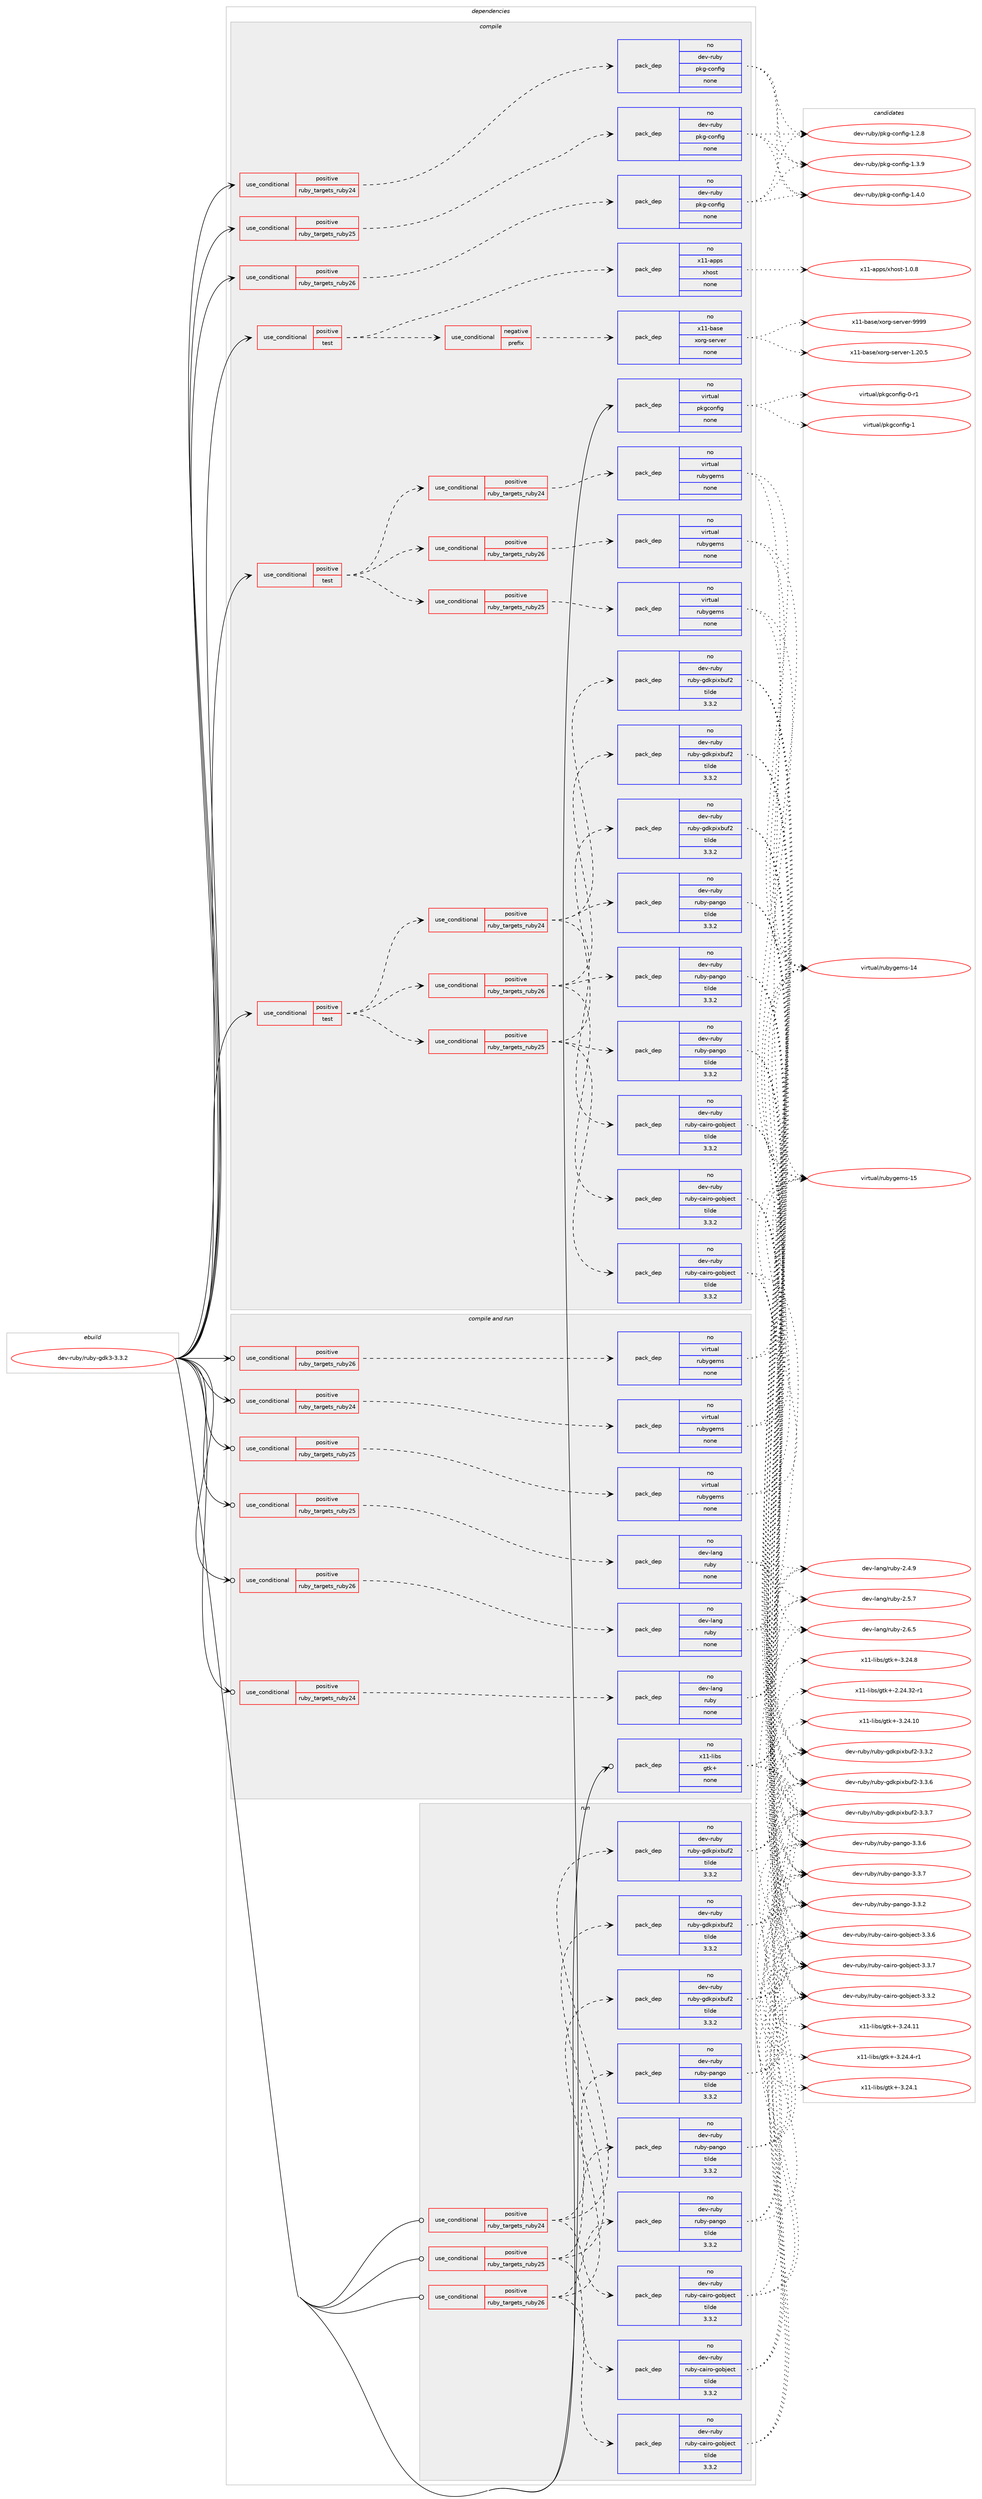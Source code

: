 digraph prolog {

# *************
# Graph options
# *************

newrank=true;
concentrate=true;
compound=true;
graph [rankdir=LR,fontname=Helvetica,fontsize=10,ranksep=1.5];#, ranksep=2.5, nodesep=0.2];
edge  [arrowhead=vee];
node  [fontname=Helvetica,fontsize=10];

# **********
# The ebuild
# **********

subgraph cluster_leftcol {
color=gray;
rank=same;
label=<<i>ebuild</i>>;
id [label="dev-ruby/ruby-gdk3-3.3.2", color=red, width=4, href="../dev-ruby/ruby-gdk3-3.3.2.svg"];
}

# ****************
# The dependencies
# ****************

subgraph cluster_midcol {
color=gray;
label=<<i>dependencies</i>>;
subgraph cluster_compile {
fillcolor="#eeeeee";
style=filled;
label=<<i>compile</i>>;
subgraph cond174916 {
dependency709889 [label=<<TABLE BORDER="0" CELLBORDER="1" CELLSPACING="0" CELLPADDING="4"><TR><TD ROWSPAN="3" CELLPADDING="10">use_conditional</TD></TR><TR><TD>positive</TD></TR><TR><TD>ruby_targets_ruby24</TD></TR></TABLE>>, shape=none, color=red];
subgraph pack522943 {
dependency709890 [label=<<TABLE BORDER="0" CELLBORDER="1" CELLSPACING="0" CELLPADDING="4" WIDTH="220"><TR><TD ROWSPAN="6" CELLPADDING="30">pack_dep</TD></TR><TR><TD WIDTH="110">no</TD></TR><TR><TD>dev-ruby</TD></TR><TR><TD>pkg-config</TD></TR><TR><TD>none</TD></TR><TR><TD></TD></TR></TABLE>>, shape=none, color=blue];
}
dependency709889:e -> dependency709890:w [weight=20,style="dashed",arrowhead="vee"];
}
id:e -> dependency709889:w [weight=20,style="solid",arrowhead="vee"];
subgraph cond174917 {
dependency709891 [label=<<TABLE BORDER="0" CELLBORDER="1" CELLSPACING="0" CELLPADDING="4"><TR><TD ROWSPAN="3" CELLPADDING="10">use_conditional</TD></TR><TR><TD>positive</TD></TR><TR><TD>ruby_targets_ruby25</TD></TR></TABLE>>, shape=none, color=red];
subgraph pack522944 {
dependency709892 [label=<<TABLE BORDER="0" CELLBORDER="1" CELLSPACING="0" CELLPADDING="4" WIDTH="220"><TR><TD ROWSPAN="6" CELLPADDING="30">pack_dep</TD></TR><TR><TD WIDTH="110">no</TD></TR><TR><TD>dev-ruby</TD></TR><TR><TD>pkg-config</TD></TR><TR><TD>none</TD></TR><TR><TD></TD></TR></TABLE>>, shape=none, color=blue];
}
dependency709891:e -> dependency709892:w [weight=20,style="dashed",arrowhead="vee"];
}
id:e -> dependency709891:w [weight=20,style="solid",arrowhead="vee"];
subgraph cond174918 {
dependency709893 [label=<<TABLE BORDER="0" CELLBORDER="1" CELLSPACING="0" CELLPADDING="4"><TR><TD ROWSPAN="3" CELLPADDING="10">use_conditional</TD></TR><TR><TD>positive</TD></TR><TR><TD>ruby_targets_ruby26</TD></TR></TABLE>>, shape=none, color=red];
subgraph pack522945 {
dependency709894 [label=<<TABLE BORDER="0" CELLBORDER="1" CELLSPACING="0" CELLPADDING="4" WIDTH="220"><TR><TD ROWSPAN="6" CELLPADDING="30">pack_dep</TD></TR><TR><TD WIDTH="110">no</TD></TR><TR><TD>dev-ruby</TD></TR><TR><TD>pkg-config</TD></TR><TR><TD>none</TD></TR><TR><TD></TD></TR></TABLE>>, shape=none, color=blue];
}
dependency709893:e -> dependency709894:w [weight=20,style="dashed",arrowhead="vee"];
}
id:e -> dependency709893:w [weight=20,style="solid",arrowhead="vee"];
subgraph cond174919 {
dependency709895 [label=<<TABLE BORDER="0" CELLBORDER="1" CELLSPACING="0" CELLPADDING="4"><TR><TD ROWSPAN="3" CELLPADDING="10">use_conditional</TD></TR><TR><TD>positive</TD></TR><TR><TD>test</TD></TR></TABLE>>, shape=none, color=red];
subgraph cond174920 {
dependency709896 [label=<<TABLE BORDER="0" CELLBORDER="1" CELLSPACING="0" CELLPADDING="4"><TR><TD ROWSPAN="3" CELLPADDING="10">use_conditional</TD></TR><TR><TD>negative</TD></TR><TR><TD>prefix</TD></TR></TABLE>>, shape=none, color=red];
subgraph pack522946 {
dependency709897 [label=<<TABLE BORDER="0" CELLBORDER="1" CELLSPACING="0" CELLPADDING="4" WIDTH="220"><TR><TD ROWSPAN="6" CELLPADDING="30">pack_dep</TD></TR><TR><TD WIDTH="110">no</TD></TR><TR><TD>x11-base</TD></TR><TR><TD>xorg-server</TD></TR><TR><TD>none</TD></TR><TR><TD></TD></TR></TABLE>>, shape=none, color=blue];
}
dependency709896:e -> dependency709897:w [weight=20,style="dashed",arrowhead="vee"];
}
dependency709895:e -> dependency709896:w [weight=20,style="dashed",arrowhead="vee"];
subgraph pack522947 {
dependency709898 [label=<<TABLE BORDER="0" CELLBORDER="1" CELLSPACING="0" CELLPADDING="4" WIDTH="220"><TR><TD ROWSPAN="6" CELLPADDING="30">pack_dep</TD></TR><TR><TD WIDTH="110">no</TD></TR><TR><TD>x11-apps</TD></TR><TR><TD>xhost</TD></TR><TR><TD>none</TD></TR><TR><TD></TD></TR></TABLE>>, shape=none, color=blue];
}
dependency709895:e -> dependency709898:w [weight=20,style="dashed",arrowhead="vee"];
}
id:e -> dependency709895:w [weight=20,style="solid",arrowhead="vee"];
subgraph cond174921 {
dependency709899 [label=<<TABLE BORDER="0" CELLBORDER="1" CELLSPACING="0" CELLPADDING="4"><TR><TD ROWSPAN="3" CELLPADDING="10">use_conditional</TD></TR><TR><TD>positive</TD></TR><TR><TD>test</TD></TR></TABLE>>, shape=none, color=red];
subgraph cond174922 {
dependency709900 [label=<<TABLE BORDER="0" CELLBORDER="1" CELLSPACING="0" CELLPADDING="4"><TR><TD ROWSPAN="3" CELLPADDING="10">use_conditional</TD></TR><TR><TD>positive</TD></TR><TR><TD>ruby_targets_ruby24</TD></TR></TABLE>>, shape=none, color=red];
subgraph pack522948 {
dependency709901 [label=<<TABLE BORDER="0" CELLBORDER="1" CELLSPACING="0" CELLPADDING="4" WIDTH="220"><TR><TD ROWSPAN="6" CELLPADDING="30">pack_dep</TD></TR><TR><TD WIDTH="110">no</TD></TR><TR><TD>dev-ruby</TD></TR><TR><TD>ruby-gdkpixbuf2</TD></TR><TR><TD>tilde</TD></TR><TR><TD>3.3.2</TD></TR></TABLE>>, shape=none, color=blue];
}
dependency709900:e -> dependency709901:w [weight=20,style="dashed",arrowhead="vee"];
subgraph pack522949 {
dependency709902 [label=<<TABLE BORDER="0" CELLBORDER="1" CELLSPACING="0" CELLPADDING="4" WIDTH="220"><TR><TD ROWSPAN="6" CELLPADDING="30">pack_dep</TD></TR><TR><TD WIDTH="110">no</TD></TR><TR><TD>dev-ruby</TD></TR><TR><TD>ruby-cairo-gobject</TD></TR><TR><TD>tilde</TD></TR><TR><TD>3.3.2</TD></TR></TABLE>>, shape=none, color=blue];
}
dependency709900:e -> dependency709902:w [weight=20,style="dashed",arrowhead="vee"];
subgraph pack522950 {
dependency709903 [label=<<TABLE BORDER="0" CELLBORDER="1" CELLSPACING="0" CELLPADDING="4" WIDTH="220"><TR><TD ROWSPAN="6" CELLPADDING="30">pack_dep</TD></TR><TR><TD WIDTH="110">no</TD></TR><TR><TD>dev-ruby</TD></TR><TR><TD>ruby-pango</TD></TR><TR><TD>tilde</TD></TR><TR><TD>3.3.2</TD></TR></TABLE>>, shape=none, color=blue];
}
dependency709900:e -> dependency709903:w [weight=20,style="dashed",arrowhead="vee"];
}
dependency709899:e -> dependency709900:w [weight=20,style="dashed",arrowhead="vee"];
subgraph cond174923 {
dependency709904 [label=<<TABLE BORDER="0" CELLBORDER="1" CELLSPACING="0" CELLPADDING="4"><TR><TD ROWSPAN="3" CELLPADDING="10">use_conditional</TD></TR><TR><TD>positive</TD></TR><TR><TD>ruby_targets_ruby25</TD></TR></TABLE>>, shape=none, color=red];
subgraph pack522951 {
dependency709905 [label=<<TABLE BORDER="0" CELLBORDER="1" CELLSPACING="0" CELLPADDING="4" WIDTH="220"><TR><TD ROWSPAN="6" CELLPADDING="30">pack_dep</TD></TR><TR><TD WIDTH="110">no</TD></TR><TR><TD>dev-ruby</TD></TR><TR><TD>ruby-gdkpixbuf2</TD></TR><TR><TD>tilde</TD></TR><TR><TD>3.3.2</TD></TR></TABLE>>, shape=none, color=blue];
}
dependency709904:e -> dependency709905:w [weight=20,style="dashed",arrowhead="vee"];
subgraph pack522952 {
dependency709906 [label=<<TABLE BORDER="0" CELLBORDER="1" CELLSPACING="0" CELLPADDING="4" WIDTH="220"><TR><TD ROWSPAN="6" CELLPADDING="30">pack_dep</TD></TR><TR><TD WIDTH="110">no</TD></TR><TR><TD>dev-ruby</TD></TR><TR><TD>ruby-cairo-gobject</TD></TR><TR><TD>tilde</TD></TR><TR><TD>3.3.2</TD></TR></TABLE>>, shape=none, color=blue];
}
dependency709904:e -> dependency709906:w [weight=20,style="dashed",arrowhead="vee"];
subgraph pack522953 {
dependency709907 [label=<<TABLE BORDER="0" CELLBORDER="1" CELLSPACING="0" CELLPADDING="4" WIDTH="220"><TR><TD ROWSPAN="6" CELLPADDING="30">pack_dep</TD></TR><TR><TD WIDTH="110">no</TD></TR><TR><TD>dev-ruby</TD></TR><TR><TD>ruby-pango</TD></TR><TR><TD>tilde</TD></TR><TR><TD>3.3.2</TD></TR></TABLE>>, shape=none, color=blue];
}
dependency709904:e -> dependency709907:w [weight=20,style="dashed",arrowhead="vee"];
}
dependency709899:e -> dependency709904:w [weight=20,style="dashed",arrowhead="vee"];
subgraph cond174924 {
dependency709908 [label=<<TABLE BORDER="0" CELLBORDER="1" CELLSPACING="0" CELLPADDING="4"><TR><TD ROWSPAN="3" CELLPADDING="10">use_conditional</TD></TR><TR><TD>positive</TD></TR><TR><TD>ruby_targets_ruby26</TD></TR></TABLE>>, shape=none, color=red];
subgraph pack522954 {
dependency709909 [label=<<TABLE BORDER="0" CELLBORDER="1" CELLSPACING="0" CELLPADDING="4" WIDTH="220"><TR><TD ROWSPAN="6" CELLPADDING="30">pack_dep</TD></TR><TR><TD WIDTH="110">no</TD></TR><TR><TD>dev-ruby</TD></TR><TR><TD>ruby-gdkpixbuf2</TD></TR><TR><TD>tilde</TD></TR><TR><TD>3.3.2</TD></TR></TABLE>>, shape=none, color=blue];
}
dependency709908:e -> dependency709909:w [weight=20,style="dashed",arrowhead="vee"];
subgraph pack522955 {
dependency709910 [label=<<TABLE BORDER="0" CELLBORDER="1" CELLSPACING="0" CELLPADDING="4" WIDTH="220"><TR><TD ROWSPAN="6" CELLPADDING="30">pack_dep</TD></TR><TR><TD WIDTH="110">no</TD></TR><TR><TD>dev-ruby</TD></TR><TR><TD>ruby-cairo-gobject</TD></TR><TR><TD>tilde</TD></TR><TR><TD>3.3.2</TD></TR></TABLE>>, shape=none, color=blue];
}
dependency709908:e -> dependency709910:w [weight=20,style="dashed",arrowhead="vee"];
subgraph pack522956 {
dependency709911 [label=<<TABLE BORDER="0" CELLBORDER="1" CELLSPACING="0" CELLPADDING="4" WIDTH="220"><TR><TD ROWSPAN="6" CELLPADDING="30">pack_dep</TD></TR><TR><TD WIDTH="110">no</TD></TR><TR><TD>dev-ruby</TD></TR><TR><TD>ruby-pango</TD></TR><TR><TD>tilde</TD></TR><TR><TD>3.3.2</TD></TR></TABLE>>, shape=none, color=blue];
}
dependency709908:e -> dependency709911:w [weight=20,style="dashed",arrowhead="vee"];
}
dependency709899:e -> dependency709908:w [weight=20,style="dashed",arrowhead="vee"];
}
id:e -> dependency709899:w [weight=20,style="solid",arrowhead="vee"];
subgraph cond174925 {
dependency709912 [label=<<TABLE BORDER="0" CELLBORDER="1" CELLSPACING="0" CELLPADDING="4"><TR><TD ROWSPAN="3" CELLPADDING="10">use_conditional</TD></TR><TR><TD>positive</TD></TR><TR><TD>test</TD></TR></TABLE>>, shape=none, color=red];
subgraph cond174926 {
dependency709913 [label=<<TABLE BORDER="0" CELLBORDER="1" CELLSPACING="0" CELLPADDING="4"><TR><TD ROWSPAN="3" CELLPADDING="10">use_conditional</TD></TR><TR><TD>positive</TD></TR><TR><TD>ruby_targets_ruby24</TD></TR></TABLE>>, shape=none, color=red];
subgraph pack522957 {
dependency709914 [label=<<TABLE BORDER="0" CELLBORDER="1" CELLSPACING="0" CELLPADDING="4" WIDTH="220"><TR><TD ROWSPAN="6" CELLPADDING="30">pack_dep</TD></TR><TR><TD WIDTH="110">no</TD></TR><TR><TD>virtual</TD></TR><TR><TD>rubygems</TD></TR><TR><TD>none</TD></TR><TR><TD></TD></TR></TABLE>>, shape=none, color=blue];
}
dependency709913:e -> dependency709914:w [weight=20,style="dashed",arrowhead="vee"];
}
dependency709912:e -> dependency709913:w [weight=20,style="dashed",arrowhead="vee"];
subgraph cond174927 {
dependency709915 [label=<<TABLE BORDER="0" CELLBORDER="1" CELLSPACING="0" CELLPADDING="4"><TR><TD ROWSPAN="3" CELLPADDING="10">use_conditional</TD></TR><TR><TD>positive</TD></TR><TR><TD>ruby_targets_ruby25</TD></TR></TABLE>>, shape=none, color=red];
subgraph pack522958 {
dependency709916 [label=<<TABLE BORDER="0" CELLBORDER="1" CELLSPACING="0" CELLPADDING="4" WIDTH="220"><TR><TD ROWSPAN="6" CELLPADDING="30">pack_dep</TD></TR><TR><TD WIDTH="110">no</TD></TR><TR><TD>virtual</TD></TR><TR><TD>rubygems</TD></TR><TR><TD>none</TD></TR><TR><TD></TD></TR></TABLE>>, shape=none, color=blue];
}
dependency709915:e -> dependency709916:w [weight=20,style="dashed",arrowhead="vee"];
}
dependency709912:e -> dependency709915:w [weight=20,style="dashed",arrowhead="vee"];
subgraph cond174928 {
dependency709917 [label=<<TABLE BORDER="0" CELLBORDER="1" CELLSPACING="0" CELLPADDING="4"><TR><TD ROWSPAN="3" CELLPADDING="10">use_conditional</TD></TR><TR><TD>positive</TD></TR><TR><TD>ruby_targets_ruby26</TD></TR></TABLE>>, shape=none, color=red];
subgraph pack522959 {
dependency709918 [label=<<TABLE BORDER="0" CELLBORDER="1" CELLSPACING="0" CELLPADDING="4" WIDTH="220"><TR><TD ROWSPAN="6" CELLPADDING="30">pack_dep</TD></TR><TR><TD WIDTH="110">no</TD></TR><TR><TD>virtual</TD></TR><TR><TD>rubygems</TD></TR><TR><TD>none</TD></TR><TR><TD></TD></TR></TABLE>>, shape=none, color=blue];
}
dependency709917:e -> dependency709918:w [weight=20,style="dashed",arrowhead="vee"];
}
dependency709912:e -> dependency709917:w [weight=20,style="dashed",arrowhead="vee"];
}
id:e -> dependency709912:w [weight=20,style="solid",arrowhead="vee"];
subgraph pack522960 {
dependency709919 [label=<<TABLE BORDER="0" CELLBORDER="1" CELLSPACING="0" CELLPADDING="4" WIDTH="220"><TR><TD ROWSPAN="6" CELLPADDING="30">pack_dep</TD></TR><TR><TD WIDTH="110">no</TD></TR><TR><TD>virtual</TD></TR><TR><TD>pkgconfig</TD></TR><TR><TD>none</TD></TR><TR><TD></TD></TR></TABLE>>, shape=none, color=blue];
}
id:e -> dependency709919:w [weight=20,style="solid",arrowhead="vee"];
}
subgraph cluster_compileandrun {
fillcolor="#eeeeee";
style=filled;
label=<<i>compile and run</i>>;
subgraph cond174929 {
dependency709920 [label=<<TABLE BORDER="0" CELLBORDER="1" CELLSPACING="0" CELLPADDING="4"><TR><TD ROWSPAN="3" CELLPADDING="10">use_conditional</TD></TR><TR><TD>positive</TD></TR><TR><TD>ruby_targets_ruby24</TD></TR></TABLE>>, shape=none, color=red];
subgraph pack522961 {
dependency709921 [label=<<TABLE BORDER="0" CELLBORDER="1" CELLSPACING="0" CELLPADDING="4" WIDTH="220"><TR><TD ROWSPAN="6" CELLPADDING="30">pack_dep</TD></TR><TR><TD WIDTH="110">no</TD></TR><TR><TD>dev-lang</TD></TR><TR><TD>ruby</TD></TR><TR><TD>none</TD></TR><TR><TD></TD></TR></TABLE>>, shape=none, color=blue];
}
dependency709920:e -> dependency709921:w [weight=20,style="dashed",arrowhead="vee"];
}
id:e -> dependency709920:w [weight=20,style="solid",arrowhead="odotvee"];
subgraph cond174930 {
dependency709922 [label=<<TABLE BORDER="0" CELLBORDER="1" CELLSPACING="0" CELLPADDING="4"><TR><TD ROWSPAN="3" CELLPADDING="10">use_conditional</TD></TR><TR><TD>positive</TD></TR><TR><TD>ruby_targets_ruby24</TD></TR></TABLE>>, shape=none, color=red];
subgraph pack522962 {
dependency709923 [label=<<TABLE BORDER="0" CELLBORDER="1" CELLSPACING="0" CELLPADDING="4" WIDTH="220"><TR><TD ROWSPAN="6" CELLPADDING="30">pack_dep</TD></TR><TR><TD WIDTH="110">no</TD></TR><TR><TD>virtual</TD></TR><TR><TD>rubygems</TD></TR><TR><TD>none</TD></TR><TR><TD></TD></TR></TABLE>>, shape=none, color=blue];
}
dependency709922:e -> dependency709923:w [weight=20,style="dashed",arrowhead="vee"];
}
id:e -> dependency709922:w [weight=20,style="solid",arrowhead="odotvee"];
subgraph cond174931 {
dependency709924 [label=<<TABLE BORDER="0" CELLBORDER="1" CELLSPACING="0" CELLPADDING="4"><TR><TD ROWSPAN="3" CELLPADDING="10">use_conditional</TD></TR><TR><TD>positive</TD></TR><TR><TD>ruby_targets_ruby25</TD></TR></TABLE>>, shape=none, color=red];
subgraph pack522963 {
dependency709925 [label=<<TABLE BORDER="0" CELLBORDER="1" CELLSPACING="0" CELLPADDING="4" WIDTH="220"><TR><TD ROWSPAN="6" CELLPADDING="30">pack_dep</TD></TR><TR><TD WIDTH="110">no</TD></TR><TR><TD>dev-lang</TD></TR><TR><TD>ruby</TD></TR><TR><TD>none</TD></TR><TR><TD></TD></TR></TABLE>>, shape=none, color=blue];
}
dependency709924:e -> dependency709925:w [weight=20,style="dashed",arrowhead="vee"];
}
id:e -> dependency709924:w [weight=20,style="solid",arrowhead="odotvee"];
subgraph cond174932 {
dependency709926 [label=<<TABLE BORDER="0" CELLBORDER="1" CELLSPACING="0" CELLPADDING="4"><TR><TD ROWSPAN="3" CELLPADDING="10">use_conditional</TD></TR><TR><TD>positive</TD></TR><TR><TD>ruby_targets_ruby25</TD></TR></TABLE>>, shape=none, color=red];
subgraph pack522964 {
dependency709927 [label=<<TABLE BORDER="0" CELLBORDER="1" CELLSPACING="0" CELLPADDING="4" WIDTH="220"><TR><TD ROWSPAN="6" CELLPADDING="30">pack_dep</TD></TR><TR><TD WIDTH="110">no</TD></TR><TR><TD>virtual</TD></TR><TR><TD>rubygems</TD></TR><TR><TD>none</TD></TR><TR><TD></TD></TR></TABLE>>, shape=none, color=blue];
}
dependency709926:e -> dependency709927:w [weight=20,style="dashed",arrowhead="vee"];
}
id:e -> dependency709926:w [weight=20,style="solid",arrowhead="odotvee"];
subgraph cond174933 {
dependency709928 [label=<<TABLE BORDER="0" CELLBORDER="1" CELLSPACING="0" CELLPADDING="4"><TR><TD ROWSPAN="3" CELLPADDING="10">use_conditional</TD></TR><TR><TD>positive</TD></TR><TR><TD>ruby_targets_ruby26</TD></TR></TABLE>>, shape=none, color=red];
subgraph pack522965 {
dependency709929 [label=<<TABLE BORDER="0" CELLBORDER="1" CELLSPACING="0" CELLPADDING="4" WIDTH="220"><TR><TD ROWSPAN="6" CELLPADDING="30">pack_dep</TD></TR><TR><TD WIDTH="110">no</TD></TR><TR><TD>dev-lang</TD></TR><TR><TD>ruby</TD></TR><TR><TD>none</TD></TR><TR><TD></TD></TR></TABLE>>, shape=none, color=blue];
}
dependency709928:e -> dependency709929:w [weight=20,style="dashed",arrowhead="vee"];
}
id:e -> dependency709928:w [weight=20,style="solid",arrowhead="odotvee"];
subgraph cond174934 {
dependency709930 [label=<<TABLE BORDER="0" CELLBORDER="1" CELLSPACING="0" CELLPADDING="4"><TR><TD ROWSPAN="3" CELLPADDING="10">use_conditional</TD></TR><TR><TD>positive</TD></TR><TR><TD>ruby_targets_ruby26</TD></TR></TABLE>>, shape=none, color=red];
subgraph pack522966 {
dependency709931 [label=<<TABLE BORDER="0" CELLBORDER="1" CELLSPACING="0" CELLPADDING="4" WIDTH="220"><TR><TD ROWSPAN="6" CELLPADDING="30">pack_dep</TD></TR><TR><TD WIDTH="110">no</TD></TR><TR><TD>virtual</TD></TR><TR><TD>rubygems</TD></TR><TR><TD>none</TD></TR><TR><TD></TD></TR></TABLE>>, shape=none, color=blue];
}
dependency709930:e -> dependency709931:w [weight=20,style="dashed",arrowhead="vee"];
}
id:e -> dependency709930:w [weight=20,style="solid",arrowhead="odotvee"];
subgraph pack522967 {
dependency709932 [label=<<TABLE BORDER="0" CELLBORDER="1" CELLSPACING="0" CELLPADDING="4" WIDTH="220"><TR><TD ROWSPAN="6" CELLPADDING="30">pack_dep</TD></TR><TR><TD WIDTH="110">no</TD></TR><TR><TD>x11-libs</TD></TR><TR><TD>gtk+</TD></TR><TR><TD>none</TD></TR><TR><TD></TD></TR></TABLE>>, shape=none, color=blue];
}
id:e -> dependency709932:w [weight=20,style="solid",arrowhead="odotvee"];
}
subgraph cluster_run {
fillcolor="#eeeeee";
style=filled;
label=<<i>run</i>>;
subgraph cond174935 {
dependency709933 [label=<<TABLE BORDER="0" CELLBORDER="1" CELLSPACING="0" CELLPADDING="4"><TR><TD ROWSPAN="3" CELLPADDING="10">use_conditional</TD></TR><TR><TD>positive</TD></TR><TR><TD>ruby_targets_ruby24</TD></TR></TABLE>>, shape=none, color=red];
subgraph pack522968 {
dependency709934 [label=<<TABLE BORDER="0" CELLBORDER="1" CELLSPACING="0" CELLPADDING="4" WIDTH="220"><TR><TD ROWSPAN="6" CELLPADDING="30">pack_dep</TD></TR><TR><TD WIDTH="110">no</TD></TR><TR><TD>dev-ruby</TD></TR><TR><TD>ruby-gdkpixbuf2</TD></TR><TR><TD>tilde</TD></TR><TR><TD>3.3.2</TD></TR></TABLE>>, shape=none, color=blue];
}
dependency709933:e -> dependency709934:w [weight=20,style="dashed",arrowhead="vee"];
subgraph pack522969 {
dependency709935 [label=<<TABLE BORDER="0" CELLBORDER="1" CELLSPACING="0" CELLPADDING="4" WIDTH="220"><TR><TD ROWSPAN="6" CELLPADDING="30">pack_dep</TD></TR><TR><TD WIDTH="110">no</TD></TR><TR><TD>dev-ruby</TD></TR><TR><TD>ruby-cairo-gobject</TD></TR><TR><TD>tilde</TD></TR><TR><TD>3.3.2</TD></TR></TABLE>>, shape=none, color=blue];
}
dependency709933:e -> dependency709935:w [weight=20,style="dashed",arrowhead="vee"];
subgraph pack522970 {
dependency709936 [label=<<TABLE BORDER="0" CELLBORDER="1" CELLSPACING="0" CELLPADDING="4" WIDTH="220"><TR><TD ROWSPAN="6" CELLPADDING="30">pack_dep</TD></TR><TR><TD WIDTH="110">no</TD></TR><TR><TD>dev-ruby</TD></TR><TR><TD>ruby-pango</TD></TR><TR><TD>tilde</TD></TR><TR><TD>3.3.2</TD></TR></TABLE>>, shape=none, color=blue];
}
dependency709933:e -> dependency709936:w [weight=20,style="dashed",arrowhead="vee"];
}
id:e -> dependency709933:w [weight=20,style="solid",arrowhead="odot"];
subgraph cond174936 {
dependency709937 [label=<<TABLE BORDER="0" CELLBORDER="1" CELLSPACING="0" CELLPADDING="4"><TR><TD ROWSPAN="3" CELLPADDING="10">use_conditional</TD></TR><TR><TD>positive</TD></TR><TR><TD>ruby_targets_ruby25</TD></TR></TABLE>>, shape=none, color=red];
subgraph pack522971 {
dependency709938 [label=<<TABLE BORDER="0" CELLBORDER="1" CELLSPACING="0" CELLPADDING="4" WIDTH="220"><TR><TD ROWSPAN="6" CELLPADDING="30">pack_dep</TD></TR><TR><TD WIDTH="110">no</TD></TR><TR><TD>dev-ruby</TD></TR><TR><TD>ruby-gdkpixbuf2</TD></TR><TR><TD>tilde</TD></TR><TR><TD>3.3.2</TD></TR></TABLE>>, shape=none, color=blue];
}
dependency709937:e -> dependency709938:w [weight=20,style="dashed",arrowhead="vee"];
subgraph pack522972 {
dependency709939 [label=<<TABLE BORDER="0" CELLBORDER="1" CELLSPACING="0" CELLPADDING="4" WIDTH="220"><TR><TD ROWSPAN="6" CELLPADDING="30">pack_dep</TD></TR><TR><TD WIDTH="110">no</TD></TR><TR><TD>dev-ruby</TD></TR><TR><TD>ruby-cairo-gobject</TD></TR><TR><TD>tilde</TD></TR><TR><TD>3.3.2</TD></TR></TABLE>>, shape=none, color=blue];
}
dependency709937:e -> dependency709939:w [weight=20,style="dashed",arrowhead="vee"];
subgraph pack522973 {
dependency709940 [label=<<TABLE BORDER="0" CELLBORDER="1" CELLSPACING="0" CELLPADDING="4" WIDTH="220"><TR><TD ROWSPAN="6" CELLPADDING="30">pack_dep</TD></TR><TR><TD WIDTH="110">no</TD></TR><TR><TD>dev-ruby</TD></TR><TR><TD>ruby-pango</TD></TR><TR><TD>tilde</TD></TR><TR><TD>3.3.2</TD></TR></TABLE>>, shape=none, color=blue];
}
dependency709937:e -> dependency709940:w [weight=20,style="dashed",arrowhead="vee"];
}
id:e -> dependency709937:w [weight=20,style="solid",arrowhead="odot"];
subgraph cond174937 {
dependency709941 [label=<<TABLE BORDER="0" CELLBORDER="1" CELLSPACING="0" CELLPADDING="4"><TR><TD ROWSPAN="3" CELLPADDING="10">use_conditional</TD></TR><TR><TD>positive</TD></TR><TR><TD>ruby_targets_ruby26</TD></TR></TABLE>>, shape=none, color=red];
subgraph pack522974 {
dependency709942 [label=<<TABLE BORDER="0" CELLBORDER="1" CELLSPACING="0" CELLPADDING="4" WIDTH="220"><TR><TD ROWSPAN="6" CELLPADDING="30">pack_dep</TD></TR><TR><TD WIDTH="110">no</TD></TR><TR><TD>dev-ruby</TD></TR><TR><TD>ruby-gdkpixbuf2</TD></TR><TR><TD>tilde</TD></TR><TR><TD>3.3.2</TD></TR></TABLE>>, shape=none, color=blue];
}
dependency709941:e -> dependency709942:w [weight=20,style="dashed",arrowhead="vee"];
subgraph pack522975 {
dependency709943 [label=<<TABLE BORDER="0" CELLBORDER="1" CELLSPACING="0" CELLPADDING="4" WIDTH="220"><TR><TD ROWSPAN="6" CELLPADDING="30">pack_dep</TD></TR><TR><TD WIDTH="110">no</TD></TR><TR><TD>dev-ruby</TD></TR><TR><TD>ruby-cairo-gobject</TD></TR><TR><TD>tilde</TD></TR><TR><TD>3.3.2</TD></TR></TABLE>>, shape=none, color=blue];
}
dependency709941:e -> dependency709943:w [weight=20,style="dashed",arrowhead="vee"];
subgraph pack522976 {
dependency709944 [label=<<TABLE BORDER="0" CELLBORDER="1" CELLSPACING="0" CELLPADDING="4" WIDTH="220"><TR><TD ROWSPAN="6" CELLPADDING="30">pack_dep</TD></TR><TR><TD WIDTH="110">no</TD></TR><TR><TD>dev-ruby</TD></TR><TR><TD>ruby-pango</TD></TR><TR><TD>tilde</TD></TR><TR><TD>3.3.2</TD></TR></TABLE>>, shape=none, color=blue];
}
dependency709941:e -> dependency709944:w [weight=20,style="dashed",arrowhead="vee"];
}
id:e -> dependency709941:w [weight=20,style="solid",arrowhead="odot"];
}
}

# **************
# The candidates
# **************

subgraph cluster_choices {
rank=same;
color=gray;
label=<<i>candidates</i>>;

subgraph choice522943 {
color=black;
nodesep=1;
choice1001011184511411798121471121071034599111110102105103454946504656 [label="dev-ruby/pkg-config-1.2.8", color=red, width=4,href="../dev-ruby/pkg-config-1.2.8.svg"];
choice1001011184511411798121471121071034599111110102105103454946514657 [label="dev-ruby/pkg-config-1.3.9", color=red, width=4,href="../dev-ruby/pkg-config-1.3.9.svg"];
choice1001011184511411798121471121071034599111110102105103454946524648 [label="dev-ruby/pkg-config-1.4.0", color=red, width=4,href="../dev-ruby/pkg-config-1.4.0.svg"];
dependency709890:e -> choice1001011184511411798121471121071034599111110102105103454946504656:w [style=dotted,weight="100"];
dependency709890:e -> choice1001011184511411798121471121071034599111110102105103454946514657:w [style=dotted,weight="100"];
dependency709890:e -> choice1001011184511411798121471121071034599111110102105103454946524648:w [style=dotted,weight="100"];
}
subgraph choice522944 {
color=black;
nodesep=1;
choice1001011184511411798121471121071034599111110102105103454946504656 [label="dev-ruby/pkg-config-1.2.8", color=red, width=4,href="../dev-ruby/pkg-config-1.2.8.svg"];
choice1001011184511411798121471121071034599111110102105103454946514657 [label="dev-ruby/pkg-config-1.3.9", color=red, width=4,href="../dev-ruby/pkg-config-1.3.9.svg"];
choice1001011184511411798121471121071034599111110102105103454946524648 [label="dev-ruby/pkg-config-1.4.0", color=red, width=4,href="../dev-ruby/pkg-config-1.4.0.svg"];
dependency709892:e -> choice1001011184511411798121471121071034599111110102105103454946504656:w [style=dotted,weight="100"];
dependency709892:e -> choice1001011184511411798121471121071034599111110102105103454946514657:w [style=dotted,weight="100"];
dependency709892:e -> choice1001011184511411798121471121071034599111110102105103454946524648:w [style=dotted,weight="100"];
}
subgraph choice522945 {
color=black;
nodesep=1;
choice1001011184511411798121471121071034599111110102105103454946504656 [label="dev-ruby/pkg-config-1.2.8", color=red, width=4,href="../dev-ruby/pkg-config-1.2.8.svg"];
choice1001011184511411798121471121071034599111110102105103454946514657 [label="dev-ruby/pkg-config-1.3.9", color=red, width=4,href="../dev-ruby/pkg-config-1.3.9.svg"];
choice1001011184511411798121471121071034599111110102105103454946524648 [label="dev-ruby/pkg-config-1.4.0", color=red, width=4,href="../dev-ruby/pkg-config-1.4.0.svg"];
dependency709894:e -> choice1001011184511411798121471121071034599111110102105103454946504656:w [style=dotted,weight="100"];
dependency709894:e -> choice1001011184511411798121471121071034599111110102105103454946514657:w [style=dotted,weight="100"];
dependency709894:e -> choice1001011184511411798121471121071034599111110102105103454946524648:w [style=dotted,weight="100"];
}
subgraph choice522946 {
color=black;
nodesep=1;
choice1204949459897115101471201111141034511510111411810111445494650484653 [label="x11-base/xorg-server-1.20.5", color=red, width=4,href="../x11-base/xorg-server-1.20.5.svg"];
choice120494945989711510147120111114103451151011141181011144557575757 [label="x11-base/xorg-server-9999", color=red, width=4,href="../x11-base/xorg-server-9999.svg"];
dependency709897:e -> choice1204949459897115101471201111141034511510111411810111445494650484653:w [style=dotted,weight="100"];
dependency709897:e -> choice120494945989711510147120111114103451151011141181011144557575757:w [style=dotted,weight="100"];
}
subgraph choice522947 {
color=black;
nodesep=1;
choice1204949459711211211547120104111115116454946484656 [label="x11-apps/xhost-1.0.8", color=red, width=4,href="../x11-apps/xhost-1.0.8.svg"];
dependency709898:e -> choice1204949459711211211547120104111115116454946484656:w [style=dotted,weight="100"];
}
subgraph choice522948 {
color=black;
nodesep=1;
choice10010111845114117981214711411798121451031001071121051209811710250455146514650 [label="dev-ruby/ruby-gdkpixbuf2-3.3.2", color=red, width=4,href="../dev-ruby/ruby-gdkpixbuf2-3.3.2.svg"];
choice10010111845114117981214711411798121451031001071121051209811710250455146514654 [label="dev-ruby/ruby-gdkpixbuf2-3.3.6", color=red, width=4,href="../dev-ruby/ruby-gdkpixbuf2-3.3.6.svg"];
choice10010111845114117981214711411798121451031001071121051209811710250455146514655 [label="dev-ruby/ruby-gdkpixbuf2-3.3.7", color=red, width=4,href="../dev-ruby/ruby-gdkpixbuf2-3.3.7.svg"];
dependency709901:e -> choice10010111845114117981214711411798121451031001071121051209811710250455146514650:w [style=dotted,weight="100"];
dependency709901:e -> choice10010111845114117981214711411798121451031001071121051209811710250455146514654:w [style=dotted,weight="100"];
dependency709901:e -> choice10010111845114117981214711411798121451031001071121051209811710250455146514655:w [style=dotted,weight="100"];
}
subgraph choice522949 {
color=black;
nodesep=1;
choice10010111845114117981214711411798121459997105114111451031119810610199116455146514650 [label="dev-ruby/ruby-cairo-gobject-3.3.2", color=red, width=4,href="../dev-ruby/ruby-cairo-gobject-3.3.2.svg"];
choice10010111845114117981214711411798121459997105114111451031119810610199116455146514654 [label="dev-ruby/ruby-cairo-gobject-3.3.6", color=red, width=4,href="../dev-ruby/ruby-cairo-gobject-3.3.6.svg"];
choice10010111845114117981214711411798121459997105114111451031119810610199116455146514655 [label="dev-ruby/ruby-cairo-gobject-3.3.7", color=red, width=4,href="../dev-ruby/ruby-cairo-gobject-3.3.7.svg"];
dependency709902:e -> choice10010111845114117981214711411798121459997105114111451031119810610199116455146514650:w [style=dotted,weight="100"];
dependency709902:e -> choice10010111845114117981214711411798121459997105114111451031119810610199116455146514654:w [style=dotted,weight="100"];
dependency709902:e -> choice10010111845114117981214711411798121459997105114111451031119810610199116455146514655:w [style=dotted,weight="100"];
}
subgraph choice522950 {
color=black;
nodesep=1;
choice100101118451141179812147114117981214511297110103111455146514650 [label="dev-ruby/ruby-pango-3.3.2", color=red, width=4,href="../dev-ruby/ruby-pango-3.3.2.svg"];
choice100101118451141179812147114117981214511297110103111455146514654 [label="dev-ruby/ruby-pango-3.3.6", color=red, width=4,href="../dev-ruby/ruby-pango-3.3.6.svg"];
choice100101118451141179812147114117981214511297110103111455146514655 [label="dev-ruby/ruby-pango-3.3.7", color=red, width=4,href="../dev-ruby/ruby-pango-3.3.7.svg"];
dependency709903:e -> choice100101118451141179812147114117981214511297110103111455146514650:w [style=dotted,weight="100"];
dependency709903:e -> choice100101118451141179812147114117981214511297110103111455146514654:w [style=dotted,weight="100"];
dependency709903:e -> choice100101118451141179812147114117981214511297110103111455146514655:w [style=dotted,weight="100"];
}
subgraph choice522951 {
color=black;
nodesep=1;
choice10010111845114117981214711411798121451031001071121051209811710250455146514650 [label="dev-ruby/ruby-gdkpixbuf2-3.3.2", color=red, width=4,href="../dev-ruby/ruby-gdkpixbuf2-3.3.2.svg"];
choice10010111845114117981214711411798121451031001071121051209811710250455146514654 [label="dev-ruby/ruby-gdkpixbuf2-3.3.6", color=red, width=4,href="../dev-ruby/ruby-gdkpixbuf2-3.3.6.svg"];
choice10010111845114117981214711411798121451031001071121051209811710250455146514655 [label="dev-ruby/ruby-gdkpixbuf2-3.3.7", color=red, width=4,href="../dev-ruby/ruby-gdkpixbuf2-3.3.7.svg"];
dependency709905:e -> choice10010111845114117981214711411798121451031001071121051209811710250455146514650:w [style=dotted,weight="100"];
dependency709905:e -> choice10010111845114117981214711411798121451031001071121051209811710250455146514654:w [style=dotted,weight="100"];
dependency709905:e -> choice10010111845114117981214711411798121451031001071121051209811710250455146514655:w [style=dotted,weight="100"];
}
subgraph choice522952 {
color=black;
nodesep=1;
choice10010111845114117981214711411798121459997105114111451031119810610199116455146514650 [label="dev-ruby/ruby-cairo-gobject-3.3.2", color=red, width=4,href="../dev-ruby/ruby-cairo-gobject-3.3.2.svg"];
choice10010111845114117981214711411798121459997105114111451031119810610199116455146514654 [label="dev-ruby/ruby-cairo-gobject-3.3.6", color=red, width=4,href="../dev-ruby/ruby-cairo-gobject-3.3.6.svg"];
choice10010111845114117981214711411798121459997105114111451031119810610199116455146514655 [label="dev-ruby/ruby-cairo-gobject-3.3.7", color=red, width=4,href="../dev-ruby/ruby-cairo-gobject-3.3.7.svg"];
dependency709906:e -> choice10010111845114117981214711411798121459997105114111451031119810610199116455146514650:w [style=dotted,weight="100"];
dependency709906:e -> choice10010111845114117981214711411798121459997105114111451031119810610199116455146514654:w [style=dotted,weight="100"];
dependency709906:e -> choice10010111845114117981214711411798121459997105114111451031119810610199116455146514655:w [style=dotted,weight="100"];
}
subgraph choice522953 {
color=black;
nodesep=1;
choice100101118451141179812147114117981214511297110103111455146514650 [label="dev-ruby/ruby-pango-3.3.2", color=red, width=4,href="../dev-ruby/ruby-pango-3.3.2.svg"];
choice100101118451141179812147114117981214511297110103111455146514654 [label="dev-ruby/ruby-pango-3.3.6", color=red, width=4,href="../dev-ruby/ruby-pango-3.3.6.svg"];
choice100101118451141179812147114117981214511297110103111455146514655 [label="dev-ruby/ruby-pango-3.3.7", color=red, width=4,href="../dev-ruby/ruby-pango-3.3.7.svg"];
dependency709907:e -> choice100101118451141179812147114117981214511297110103111455146514650:w [style=dotted,weight="100"];
dependency709907:e -> choice100101118451141179812147114117981214511297110103111455146514654:w [style=dotted,weight="100"];
dependency709907:e -> choice100101118451141179812147114117981214511297110103111455146514655:w [style=dotted,weight="100"];
}
subgraph choice522954 {
color=black;
nodesep=1;
choice10010111845114117981214711411798121451031001071121051209811710250455146514650 [label="dev-ruby/ruby-gdkpixbuf2-3.3.2", color=red, width=4,href="../dev-ruby/ruby-gdkpixbuf2-3.3.2.svg"];
choice10010111845114117981214711411798121451031001071121051209811710250455146514654 [label="dev-ruby/ruby-gdkpixbuf2-3.3.6", color=red, width=4,href="../dev-ruby/ruby-gdkpixbuf2-3.3.6.svg"];
choice10010111845114117981214711411798121451031001071121051209811710250455146514655 [label="dev-ruby/ruby-gdkpixbuf2-3.3.7", color=red, width=4,href="../dev-ruby/ruby-gdkpixbuf2-3.3.7.svg"];
dependency709909:e -> choice10010111845114117981214711411798121451031001071121051209811710250455146514650:w [style=dotted,weight="100"];
dependency709909:e -> choice10010111845114117981214711411798121451031001071121051209811710250455146514654:w [style=dotted,weight="100"];
dependency709909:e -> choice10010111845114117981214711411798121451031001071121051209811710250455146514655:w [style=dotted,weight="100"];
}
subgraph choice522955 {
color=black;
nodesep=1;
choice10010111845114117981214711411798121459997105114111451031119810610199116455146514650 [label="dev-ruby/ruby-cairo-gobject-3.3.2", color=red, width=4,href="../dev-ruby/ruby-cairo-gobject-3.3.2.svg"];
choice10010111845114117981214711411798121459997105114111451031119810610199116455146514654 [label="dev-ruby/ruby-cairo-gobject-3.3.6", color=red, width=4,href="../dev-ruby/ruby-cairo-gobject-3.3.6.svg"];
choice10010111845114117981214711411798121459997105114111451031119810610199116455146514655 [label="dev-ruby/ruby-cairo-gobject-3.3.7", color=red, width=4,href="../dev-ruby/ruby-cairo-gobject-3.3.7.svg"];
dependency709910:e -> choice10010111845114117981214711411798121459997105114111451031119810610199116455146514650:w [style=dotted,weight="100"];
dependency709910:e -> choice10010111845114117981214711411798121459997105114111451031119810610199116455146514654:w [style=dotted,weight="100"];
dependency709910:e -> choice10010111845114117981214711411798121459997105114111451031119810610199116455146514655:w [style=dotted,weight="100"];
}
subgraph choice522956 {
color=black;
nodesep=1;
choice100101118451141179812147114117981214511297110103111455146514650 [label="dev-ruby/ruby-pango-3.3.2", color=red, width=4,href="../dev-ruby/ruby-pango-3.3.2.svg"];
choice100101118451141179812147114117981214511297110103111455146514654 [label="dev-ruby/ruby-pango-3.3.6", color=red, width=4,href="../dev-ruby/ruby-pango-3.3.6.svg"];
choice100101118451141179812147114117981214511297110103111455146514655 [label="dev-ruby/ruby-pango-3.3.7", color=red, width=4,href="../dev-ruby/ruby-pango-3.3.7.svg"];
dependency709911:e -> choice100101118451141179812147114117981214511297110103111455146514650:w [style=dotted,weight="100"];
dependency709911:e -> choice100101118451141179812147114117981214511297110103111455146514654:w [style=dotted,weight="100"];
dependency709911:e -> choice100101118451141179812147114117981214511297110103111455146514655:w [style=dotted,weight="100"];
}
subgraph choice522957 {
color=black;
nodesep=1;
choice118105114116117971084711411798121103101109115454952 [label="virtual/rubygems-14", color=red, width=4,href="../virtual/rubygems-14.svg"];
choice118105114116117971084711411798121103101109115454953 [label="virtual/rubygems-15", color=red, width=4,href="../virtual/rubygems-15.svg"];
dependency709914:e -> choice118105114116117971084711411798121103101109115454952:w [style=dotted,weight="100"];
dependency709914:e -> choice118105114116117971084711411798121103101109115454953:w [style=dotted,weight="100"];
}
subgraph choice522958 {
color=black;
nodesep=1;
choice118105114116117971084711411798121103101109115454952 [label="virtual/rubygems-14", color=red, width=4,href="../virtual/rubygems-14.svg"];
choice118105114116117971084711411798121103101109115454953 [label="virtual/rubygems-15", color=red, width=4,href="../virtual/rubygems-15.svg"];
dependency709916:e -> choice118105114116117971084711411798121103101109115454952:w [style=dotted,weight="100"];
dependency709916:e -> choice118105114116117971084711411798121103101109115454953:w [style=dotted,weight="100"];
}
subgraph choice522959 {
color=black;
nodesep=1;
choice118105114116117971084711411798121103101109115454952 [label="virtual/rubygems-14", color=red, width=4,href="../virtual/rubygems-14.svg"];
choice118105114116117971084711411798121103101109115454953 [label="virtual/rubygems-15", color=red, width=4,href="../virtual/rubygems-15.svg"];
dependency709918:e -> choice118105114116117971084711411798121103101109115454952:w [style=dotted,weight="100"];
dependency709918:e -> choice118105114116117971084711411798121103101109115454953:w [style=dotted,weight="100"];
}
subgraph choice522960 {
color=black;
nodesep=1;
choice11810511411611797108471121071039911111010210510345484511449 [label="virtual/pkgconfig-0-r1", color=red, width=4,href="../virtual/pkgconfig-0-r1.svg"];
choice1181051141161179710847112107103991111101021051034549 [label="virtual/pkgconfig-1", color=red, width=4,href="../virtual/pkgconfig-1.svg"];
dependency709919:e -> choice11810511411611797108471121071039911111010210510345484511449:w [style=dotted,weight="100"];
dependency709919:e -> choice1181051141161179710847112107103991111101021051034549:w [style=dotted,weight="100"];
}
subgraph choice522961 {
color=black;
nodesep=1;
choice10010111845108971101034711411798121455046524657 [label="dev-lang/ruby-2.4.9", color=red, width=4,href="../dev-lang/ruby-2.4.9.svg"];
choice10010111845108971101034711411798121455046534655 [label="dev-lang/ruby-2.5.7", color=red, width=4,href="../dev-lang/ruby-2.5.7.svg"];
choice10010111845108971101034711411798121455046544653 [label="dev-lang/ruby-2.6.5", color=red, width=4,href="../dev-lang/ruby-2.6.5.svg"];
dependency709921:e -> choice10010111845108971101034711411798121455046524657:w [style=dotted,weight="100"];
dependency709921:e -> choice10010111845108971101034711411798121455046534655:w [style=dotted,weight="100"];
dependency709921:e -> choice10010111845108971101034711411798121455046544653:w [style=dotted,weight="100"];
}
subgraph choice522962 {
color=black;
nodesep=1;
choice118105114116117971084711411798121103101109115454952 [label="virtual/rubygems-14", color=red, width=4,href="../virtual/rubygems-14.svg"];
choice118105114116117971084711411798121103101109115454953 [label="virtual/rubygems-15", color=red, width=4,href="../virtual/rubygems-15.svg"];
dependency709923:e -> choice118105114116117971084711411798121103101109115454952:w [style=dotted,weight="100"];
dependency709923:e -> choice118105114116117971084711411798121103101109115454953:w [style=dotted,weight="100"];
}
subgraph choice522963 {
color=black;
nodesep=1;
choice10010111845108971101034711411798121455046524657 [label="dev-lang/ruby-2.4.9", color=red, width=4,href="../dev-lang/ruby-2.4.9.svg"];
choice10010111845108971101034711411798121455046534655 [label="dev-lang/ruby-2.5.7", color=red, width=4,href="../dev-lang/ruby-2.5.7.svg"];
choice10010111845108971101034711411798121455046544653 [label="dev-lang/ruby-2.6.5", color=red, width=4,href="../dev-lang/ruby-2.6.5.svg"];
dependency709925:e -> choice10010111845108971101034711411798121455046524657:w [style=dotted,weight="100"];
dependency709925:e -> choice10010111845108971101034711411798121455046534655:w [style=dotted,weight="100"];
dependency709925:e -> choice10010111845108971101034711411798121455046544653:w [style=dotted,weight="100"];
}
subgraph choice522964 {
color=black;
nodesep=1;
choice118105114116117971084711411798121103101109115454952 [label="virtual/rubygems-14", color=red, width=4,href="../virtual/rubygems-14.svg"];
choice118105114116117971084711411798121103101109115454953 [label="virtual/rubygems-15", color=red, width=4,href="../virtual/rubygems-15.svg"];
dependency709927:e -> choice118105114116117971084711411798121103101109115454952:w [style=dotted,weight="100"];
dependency709927:e -> choice118105114116117971084711411798121103101109115454953:w [style=dotted,weight="100"];
}
subgraph choice522965 {
color=black;
nodesep=1;
choice10010111845108971101034711411798121455046524657 [label="dev-lang/ruby-2.4.9", color=red, width=4,href="../dev-lang/ruby-2.4.9.svg"];
choice10010111845108971101034711411798121455046534655 [label="dev-lang/ruby-2.5.7", color=red, width=4,href="../dev-lang/ruby-2.5.7.svg"];
choice10010111845108971101034711411798121455046544653 [label="dev-lang/ruby-2.6.5", color=red, width=4,href="../dev-lang/ruby-2.6.5.svg"];
dependency709929:e -> choice10010111845108971101034711411798121455046524657:w [style=dotted,weight="100"];
dependency709929:e -> choice10010111845108971101034711411798121455046534655:w [style=dotted,weight="100"];
dependency709929:e -> choice10010111845108971101034711411798121455046544653:w [style=dotted,weight="100"];
}
subgraph choice522966 {
color=black;
nodesep=1;
choice118105114116117971084711411798121103101109115454952 [label="virtual/rubygems-14", color=red, width=4,href="../virtual/rubygems-14.svg"];
choice118105114116117971084711411798121103101109115454953 [label="virtual/rubygems-15", color=red, width=4,href="../virtual/rubygems-15.svg"];
dependency709931:e -> choice118105114116117971084711411798121103101109115454952:w [style=dotted,weight="100"];
dependency709931:e -> choice118105114116117971084711411798121103101109115454953:w [style=dotted,weight="100"];
}
subgraph choice522967 {
color=black;
nodesep=1;
choice12049494510810598115471031161074345504650524651504511449 [label="x11-libs/gtk+-2.24.32-r1", color=red, width=4,href="../x11-libs/gtk+-2.24.32-r1.svg"];
choice12049494510810598115471031161074345514650524649 [label="x11-libs/gtk+-3.24.1", color=red, width=4,href="../x11-libs/gtk+-3.24.1.svg"];
choice1204949451081059811547103116107434551465052464948 [label="x11-libs/gtk+-3.24.10", color=red, width=4,href="../x11-libs/gtk+-3.24.10.svg"];
choice1204949451081059811547103116107434551465052464949 [label="x11-libs/gtk+-3.24.11", color=red, width=4,href="../x11-libs/gtk+-3.24.11.svg"];
choice120494945108105981154710311610743455146505246524511449 [label="x11-libs/gtk+-3.24.4-r1", color=red, width=4,href="../x11-libs/gtk+-3.24.4-r1.svg"];
choice12049494510810598115471031161074345514650524656 [label="x11-libs/gtk+-3.24.8", color=red, width=4,href="../x11-libs/gtk+-3.24.8.svg"];
dependency709932:e -> choice12049494510810598115471031161074345504650524651504511449:w [style=dotted,weight="100"];
dependency709932:e -> choice12049494510810598115471031161074345514650524649:w [style=dotted,weight="100"];
dependency709932:e -> choice1204949451081059811547103116107434551465052464948:w [style=dotted,weight="100"];
dependency709932:e -> choice1204949451081059811547103116107434551465052464949:w [style=dotted,weight="100"];
dependency709932:e -> choice120494945108105981154710311610743455146505246524511449:w [style=dotted,weight="100"];
dependency709932:e -> choice12049494510810598115471031161074345514650524656:w [style=dotted,weight="100"];
}
subgraph choice522968 {
color=black;
nodesep=1;
choice10010111845114117981214711411798121451031001071121051209811710250455146514650 [label="dev-ruby/ruby-gdkpixbuf2-3.3.2", color=red, width=4,href="../dev-ruby/ruby-gdkpixbuf2-3.3.2.svg"];
choice10010111845114117981214711411798121451031001071121051209811710250455146514654 [label="dev-ruby/ruby-gdkpixbuf2-3.3.6", color=red, width=4,href="../dev-ruby/ruby-gdkpixbuf2-3.3.6.svg"];
choice10010111845114117981214711411798121451031001071121051209811710250455146514655 [label="dev-ruby/ruby-gdkpixbuf2-3.3.7", color=red, width=4,href="../dev-ruby/ruby-gdkpixbuf2-3.3.7.svg"];
dependency709934:e -> choice10010111845114117981214711411798121451031001071121051209811710250455146514650:w [style=dotted,weight="100"];
dependency709934:e -> choice10010111845114117981214711411798121451031001071121051209811710250455146514654:w [style=dotted,weight="100"];
dependency709934:e -> choice10010111845114117981214711411798121451031001071121051209811710250455146514655:w [style=dotted,weight="100"];
}
subgraph choice522969 {
color=black;
nodesep=1;
choice10010111845114117981214711411798121459997105114111451031119810610199116455146514650 [label="dev-ruby/ruby-cairo-gobject-3.3.2", color=red, width=4,href="../dev-ruby/ruby-cairo-gobject-3.3.2.svg"];
choice10010111845114117981214711411798121459997105114111451031119810610199116455146514654 [label="dev-ruby/ruby-cairo-gobject-3.3.6", color=red, width=4,href="../dev-ruby/ruby-cairo-gobject-3.3.6.svg"];
choice10010111845114117981214711411798121459997105114111451031119810610199116455146514655 [label="dev-ruby/ruby-cairo-gobject-3.3.7", color=red, width=4,href="../dev-ruby/ruby-cairo-gobject-3.3.7.svg"];
dependency709935:e -> choice10010111845114117981214711411798121459997105114111451031119810610199116455146514650:w [style=dotted,weight="100"];
dependency709935:e -> choice10010111845114117981214711411798121459997105114111451031119810610199116455146514654:w [style=dotted,weight="100"];
dependency709935:e -> choice10010111845114117981214711411798121459997105114111451031119810610199116455146514655:w [style=dotted,weight="100"];
}
subgraph choice522970 {
color=black;
nodesep=1;
choice100101118451141179812147114117981214511297110103111455146514650 [label="dev-ruby/ruby-pango-3.3.2", color=red, width=4,href="../dev-ruby/ruby-pango-3.3.2.svg"];
choice100101118451141179812147114117981214511297110103111455146514654 [label="dev-ruby/ruby-pango-3.3.6", color=red, width=4,href="../dev-ruby/ruby-pango-3.3.6.svg"];
choice100101118451141179812147114117981214511297110103111455146514655 [label="dev-ruby/ruby-pango-3.3.7", color=red, width=4,href="../dev-ruby/ruby-pango-3.3.7.svg"];
dependency709936:e -> choice100101118451141179812147114117981214511297110103111455146514650:w [style=dotted,weight="100"];
dependency709936:e -> choice100101118451141179812147114117981214511297110103111455146514654:w [style=dotted,weight="100"];
dependency709936:e -> choice100101118451141179812147114117981214511297110103111455146514655:w [style=dotted,weight="100"];
}
subgraph choice522971 {
color=black;
nodesep=1;
choice10010111845114117981214711411798121451031001071121051209811710250455146514650 [label="dev-ruby/ruby-gdkpixbuf2-3.3.2", color=red, width=4,href="../dev-ruby/ruby-gdkpixbuf2-3.3.2.svg"];
choice10010111845114117981214711411798121451031001071121051209811710250455146514654 [label="dev-ruby/ruby-gdkpixbuf2-3.3.6", color=red, width=4,href="../dev-ruby/ruby-gdkpixbuf2-3.3.6.svg"];
choice10010111845114117981214711411798121451031001071121051209811710250455146514655 [label="dev-ruby/ruby-gdkpixbuf2-3.3.7", color=red, width=4,href="../dev-ruby/ruby-gdkpixbuf2-3.3.7.svg"];
dependency709938:e -> choice10010111845114117981214711411798121451031001071121051209811710250455146514650:w [style=dotted,weight="100"];
dependency709938:e -> choice10010111845114117981214711411798121451031001071121051209811710250455146514654:w [style=dotted,weight="100"];
dependency709938:e -> choice10010111845114117981214711411798121451031001071121051209811710250455146514655:w [style=dotted,weight="100"];
}
subgraph choice522972 {
color=black;
nodesep=1;
choice10010111845114117981214711411798121459997105114111451031119810610199116455146514650 [label="dev-ruby/ruby-cairo-gobject-3.3.2", color=red, width=4,href="../dev-ruby/ruby-cairo-gobject-3.3.2.svg"];
choice10010111845114117981214711411798121459997105114111451031119810610199116455146514654 [label="dev-ruby/ruby-cairo-gobject-3.3.6", color=red, width=4,href="../dev-ruby/ruby-cairo-gobject-3.3.6.svg"];
choice10010111845114117981214711411798121459997105114111451031119810610199116455146514655 [label="dev-ruby/ruby-cairo-gobject-3.3.7", color=red, width=4,href="../dev-ruby/ruby-cairo-gobject-3.3.7.svg"];
dependency709939:e -> choice10010111845114117981214711411798121459997105114111451031119810610199116455146514650:w [style=dotted,weight="100"];
dependency709939:e -> choice10010111845114117981214711411798121459997105114111451031119810610199116455146514654:w [style=dotted,weight="100"];
dependency709939:e -> choice10010111845114117981214711411798121459997105114111451031119810610199116455146514655:w [style=dotted,weight="100"];
}
subgraph choice522973 {
color=black;
nodesep=1;
choice100101118451141179812147114117981214511297110103111455146514650 [label="dev-ruby/ruby-pango-3.3.2", color=red, width=4,href="../dev-ruby/ruby-pango-3.3.2.svg"];
choice100101118451141179812147114117981214511297110103111455146514654 [label="dev-ruby/ruby-pango-3.3.6", color=red, width=4,href="../dev-ruby/ruby-pango-3.3.6.svg"];
choice100101118451141179812147114117981214511297110103111455146514655 [label="dev-ruby/ruby-pango-3.3.7", color=red, width=4,href="../dev-ruby/ruby-pango-3.3.7.svg"];
dependency709940:e -> choice100101118451141179812147114117981214511297110103111455146514650:w [style=dotted,weight="100"];
dependency709940:e -> choice100101118451141179812147114117981214511297110103111455146514654:w [style=dotted,weight="100"];
dependency709940:e -> choice100101118451141179812147114117981214511297110103111455146514655:w [style=dotted,weight="100"];
}
subgraph choice522974 {
color=black;
nodesep=1;
choice10010111845114117981214711411798121451031001071121051209811710250455146514650 [label="dev-ruby/ruby-gdkpixbuf2-3.3.2", color=red, width=4,href="../dev-ruby/ruby-gdkpixbuf2-3.3.2.svg"];
choice10010111845114117981214711411798121451031001071121051209811710250455146514654 [label="dev-ruby/ruby-gdkpixbuf2-3.3.6", color=red, width=4,href="../dev-ruby/ruby-gdkpixbuf2-3.3.6.svg"];
choice10010111845114117981214711411798121451031001071121051209811710250455146514655 [label="dev-ruby/ruby-gdkpixbuf2-3.3.7", color=red, width=4,href="../dev-ruby/ruby-gdkpixbuf2-3.3.7.svg"];
dependency709942:e -> choice10010111845114117981214711411798121451031001071121051209811710250455146514650:w [style=dotted,weight="100"];
dependency709942:e -> choice10010111845114117981214711411798121451031001071121051209811710250455146514654:w [style=dotted,weight="100"];
dependency709942:e -> choice10010111845114117981214711411798121451031001071121051209811710250455146514655:w [style=dotted,weight="100"];
}
subgraph choice522975 {
color=black;
nodesep=1;
choice10010111845114117981214711411798121459997105114111451031119810610199116455146514650 [label="dev-ruby/ruby-cairo-gobject-3.3.2", color=red, width=4,href="../dev-ruby/ruby-cairo-gobject-3.3.2.svg"];
choice10010111845114117981214711411798121459997105114111451031119810610199116455146514654 [label="dev-ruby/ruby-cairo-gobject-3.3.6", color=red, width=4,href="../dev-ruby/ruby-cairo-gobject-3.3.6.svg"];
choice10010111845114117981214711411798121459997105114111451031119810610199116455146514655 [label="dev-ruby/ruby-cairo-gobject-3.3.7", color=red, width=4,href="../dev-ruby/ruby-cairo-gobject-3.3.7.svg"];
dependency709943:e -> choice10010111845114117981214711411798121459997105114111451031119810610199116455146514650:w [style=dotted,weight="100"];
dependency709943:e -> choice10010111845114117981214711411798121459997105114111451031119810610199116455146514654:w [style=dotted,weight="100"];
dependency709943:e -> choice10010111845114117981214711411798121459997105114111451031119810610199116455146514655:w [style=dotted,weight="100"];
}
subgraph choice522976 {
color=black;
nodesep=1;
choice100101118451141179812147114117981214511297110103111455146514650 [label="dev-ruby/ruby-pango-3.3.2", color=red, width=4,href="../dev-ruby/ruby-pango-3.3.2.svg"];
choice100101118451141179812147114117981214511297110103111455146514654 [label="dev-ruby/ruby-pango-3.3.6", color=red, width=4,href="../dev-ruby/ruby-pango-3.3.6.svg"];
choice100101118451141179812147114117981214511297110103111455146514655 [label="dev-ruby/ruby-pango-3.3.7", color=red, width=4,href="../dev-ruby/ruby-pango-3.3.7.svg"];
dependency709944:e -> choice100101118451141179812147114117981214511297110103111455146514650:w [style=dotted,weight="100"];
dependency709944:e -> choice100101118451141179812147114117981214511297110103111455146514654:w [style=dotted,weight="100"];
dependency709944:e -> choice100101118451141179812147114117981214511297110103111455146514655:w [style=dotted,weight="100"];
}
}

}

